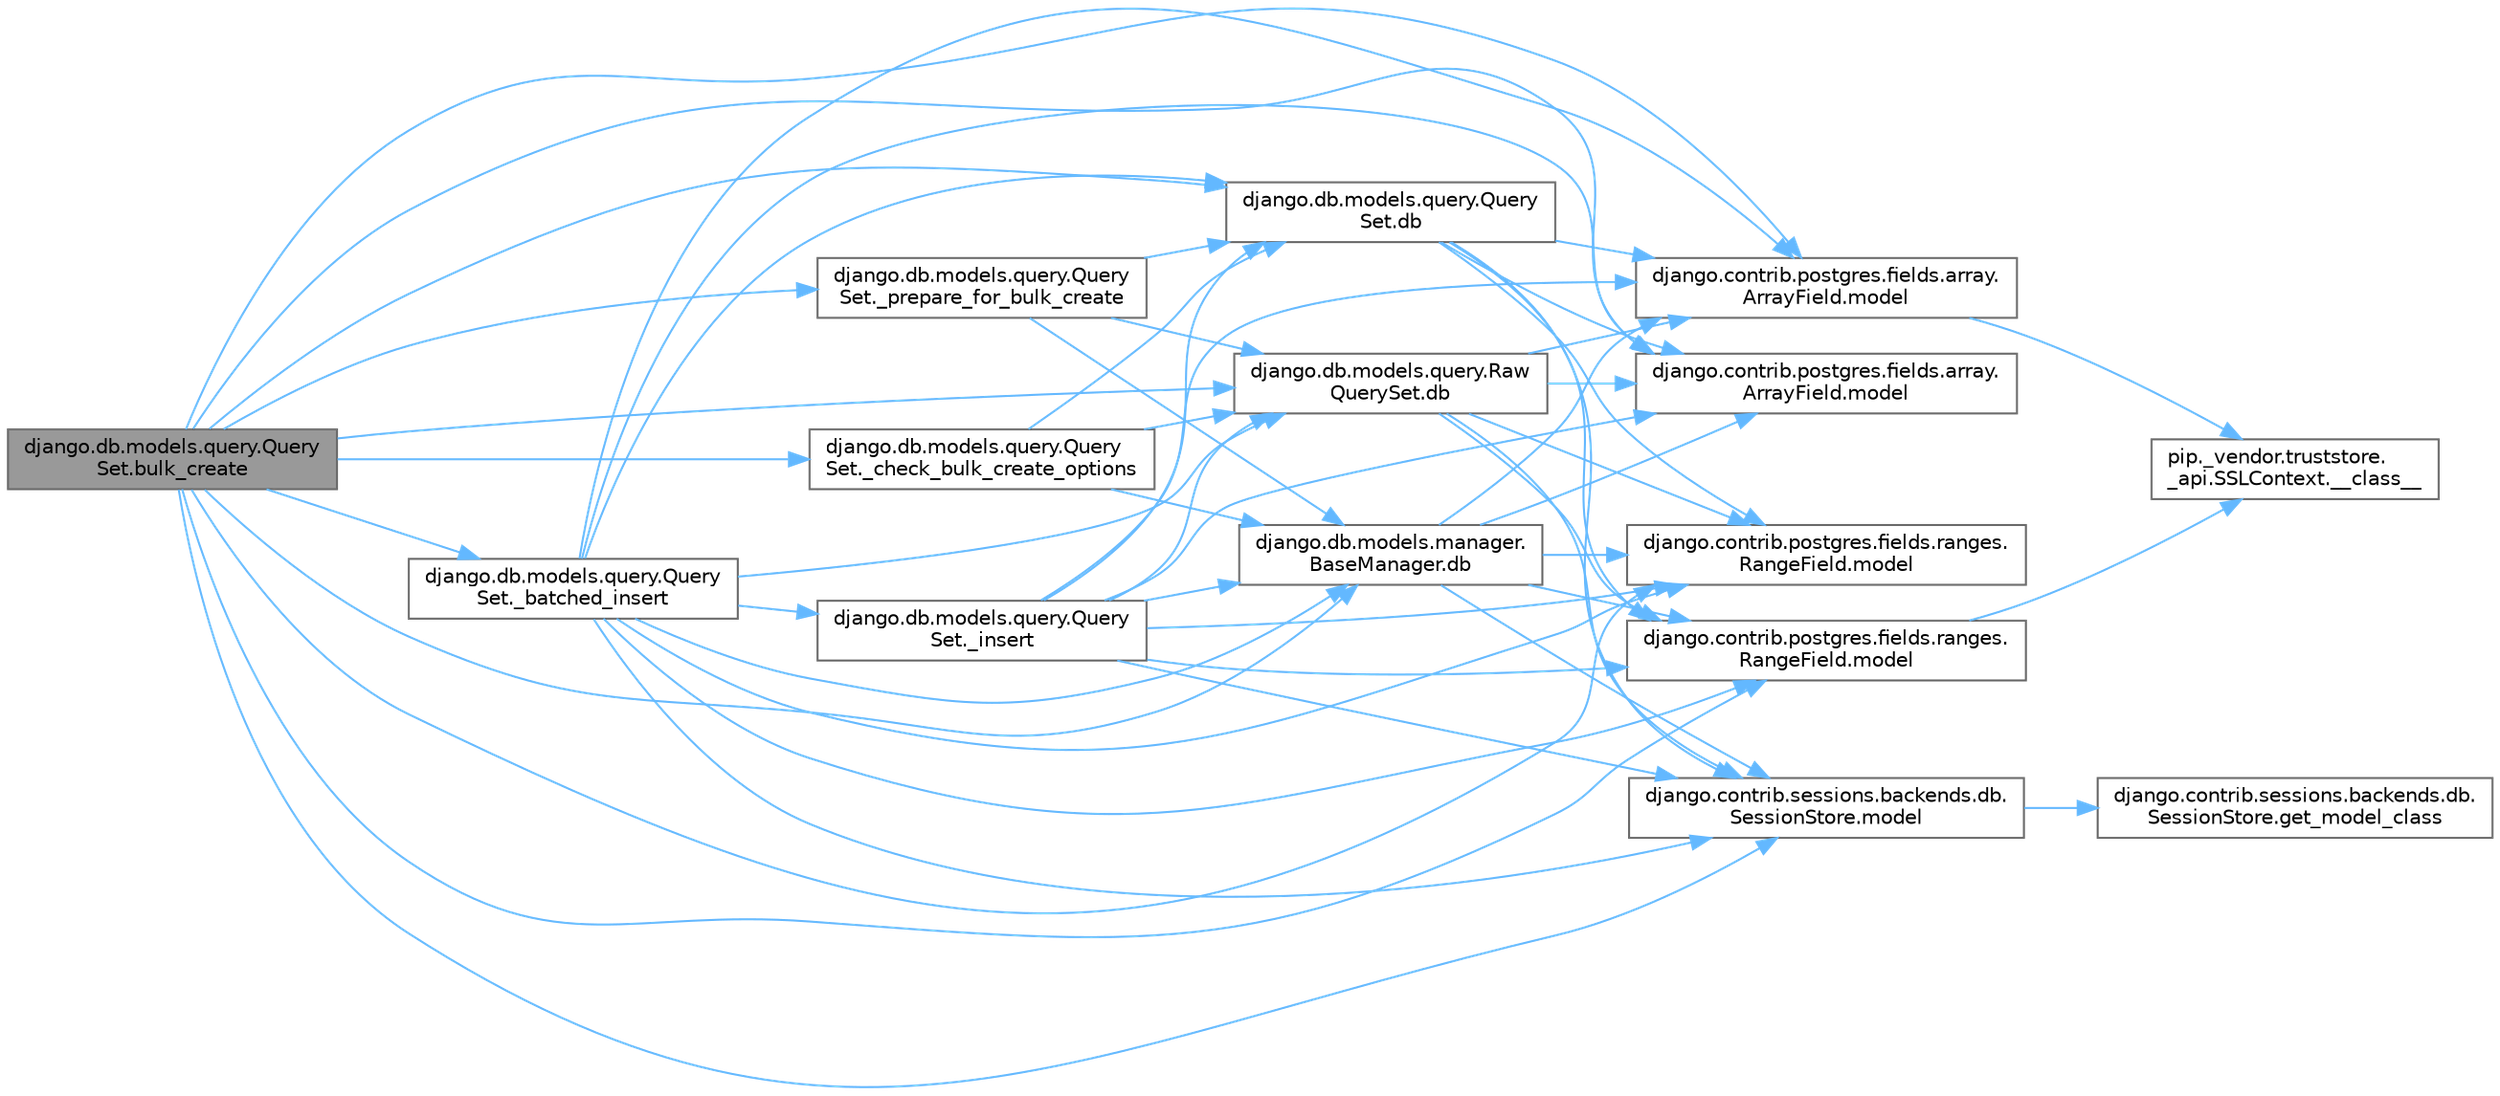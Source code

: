 digraph "django.db.models.query.QuerySet.bulk_create"
{
 // LATEX_PDF_SIZE
  bgcolor="transparent";
  edge [fontname=Helvetica,fontsize=10,labelfontname=Helvetica,labelfontsize=10];
  node [fontname=Helvetica,fontsize=10,shape=box,height=0.2,width=0.4];
  rankdir="LR";
  Node1 [id="Node000001",label="django.db.models.query.Query\lSet.bulk_create",height=0.2,width=0.4,color="gray40", fillcolor="grey60", style="filled", fontcolor="black",tooltip=" "];
  Node1 -> Node2 [id="edge1_Node000001_Node000002",color="steelblue1",style="solid",tooltip=" "];
  Node2 [id="Node000002",label="django.db.models.query.Query\lSet._batched_insert",height=0.2,width=0.4,color="grey40", fillcolor="white", style="filled",URL="$classdjango_1_1db_1_1models_1_1query_1_1_query_set.html#aa6f8386ccc158cdac2292b06e08f9c22",tooltip=" "];
  Node2 -> Node3 [id="edge2_Node000002_Node000003",color="steelblue1",style="solid",tooltip=" "];
  Node3 [id="Node000003",label="django.db.models.query.Query\lSet._insert",height=0.2,width=0.4,color="grey40", fillcolor="white", style="filled",URL="$classdjango_1_1db_1_1models_1_1query_1_1_query_set.html#ad624a6f29666c876a096c44daa7caf16",tooltip="PRIVATE METHODS #."];
  Node3 -> Node4 [id="edge3_Node000003_Node000004",color="steelblue1",style="solid",tooltip=" "];
  Node4 [id="Node000004",label="django.db.models.manager.\lBaseManager.db",height=0.2,width=0.4,color="grey40", fillcolor="white", style="filled",URL="$classdjango_1_1db_1_1models_1_1manager_1_1_base_manager.html#ad6c30d1033fbe64ca4ac1d2bf0162a8a",tooltip=" "];
  Node4 -> Node5 [id="edge4_Node000004_Node000005",color="steelblue1",style="solid",tooltip=" "];
  Node5 [id="Node000005",label="django.contrib.postgres.fields.array.\lArrayField.model",height=0.2,width=0.4,color="grey40", fillcolor="white", style="filled",URL="$classdjango_1_1contrib_1_1postgres_1_1fields_1_1array_1_1_array_field.html#a4402eef4c4784e00671c9f229481f4c1",tooltip=" "];
  Node5 -> Node6 [id="edge5_Node000005_Node000006",color="steelblue1",style="solid",tooltip=" "];
  Node6 [id="Node000006",label="pip._vendor.truststore.\l_api.SSLContext.__class__",height=0.2,width=0.4,color="grey40", fillcolor="white", style="filled",URL="$classpip_1_1__vendor_1_1truststore_1_1__api_1_1_s_s_l_context.html#a530861514f31eabaa3f513557d6e66de",tooltip=" "];
  Node4 -> Node7 [id="edge6_Node000004_Node000007",color="steelblue1",style="solid",tooltip=" "];
  Node7 [id="Node000007",label="django.contrib.postgres.fields.array.\lArrayField.model",height=0.2,width=0.4,color="grey40", fillcolor="white", style="filled",URL="$classdjango_1_1contrib_1_1postgres_1_1fields_1_1array_1_1_array_field.html#a50a2796de85f960ca282b56ef2d9446c",tooltip=" "];
  Node4 -> Node8 [id="edge7_Node000004_Node000008",color="steelblue1",style="solid",tooltip=" "];
  Node8 [id="Node000008",label="django.contrib.postgres.fields.ranges.\lRangeField.model",height=0.2,width=0.4,color="grey40", fillcolor="white", style="filled",URL="$classdjango_1_1contrib_1_1postgres_1_1fields_1_1ranges_1_1_range_field.html#aa38c2bbd1bad0c8f9b0315ee468867a2",tooltip=" "];
  Node8 -> Node6 [id="edge8_Node000008_Node000006",color="steelblue1",style="solid",tooltip=" "];
  Node4 -> Node9 [id="edge9_Node000004_Node000009",color="steelblue1",style="solid",tooltip=" "];
  Node9 [id="Node000009",label="django.contrib.postgres.fields.ranges.\lRangeField.model",height=0.2,width=0.4,color="grey40", fillcolor="white", style="filled",URL="$classdjango_1_1contrib_1_1postgres_1_1fields_1_1ranges_1_1_range_field.html#a91b36827f010affd1ff89569cf40d1af",tooltip=" "];
  Node4 -> Node10 [id="edge10_Node000004_Node000010",color="steelblue1",style="solid",tooltip=" "];
  Node10 [id="Node000010",label="django.contrib.sessions.backends.db.\lSessionStore.model",height=0.2,width=0.4,color="grey40", fillcolor="white", style="filled",URL="$classdjango_1_1contrib_1_1sessions_1_1backends_1_1db_1_1_session_store.html#af52cfb4371af389c8bd4a6780274c403",tooltip=" "];
  Node10 -> Node11 [id="edge11_Node000010_Node000011",color="steelblue1",style="solid",tooltip=" "];
  Node11 [id="Node000011",label="django.contrib.sessions.backends.db.\lSessionStore.get_model_class",height=0.2,width=0.4,color="grey40", fillcolor="white", style="filled",URL="$classdjango_1_1contrib_1_1sessions_1_1backends_1_1db_1_1_session_store.html#a5e2d862e271e8f9173021bcaa61305ad",tooltip=" "];
  Node3 -> Node12 [id="edge12_Node000003_Node000012",color="steelblue1",style="solid",tooltip=" "];
  Node12 [id="Node000012",label="django.db.models.query.Query\lSet.db",height=0.2,width=0.4,color="grey40", fillcolor="white", style="filled",URL="$classdjango_1_1db_1_1models_1_1query_1_1_query_set.html#a6ff7e94dd4e7293da5fb86f6349ce9b8",tooltip=" "];
  Node12 -> Node5 [id="edge13_Node000012_Node000005",color="steelblue1",style="solid",tooltip=" "];
  Node12 -> Node7 [id="edge14_Node000012_Node000007",color="steelblue1",style="solid",tooltip=" "];
  Node12 -> Node8 [id="edge15_Node000012_Node000008",color="steelblue1",style="solid",tooltip=" "];
  Node12 -> Node9 [id="edge16_Node000012_Node000009",color="steelblue1",style="solid",tooltip=" "];
  Node12 -> Node10 [id="edge17_Node000012_Node000010",color="steelblue1",style="solid",tooltip=" "];
  Node3 -> Node13 [id="edge18_Node000003_Node000013",color="steelblue1",style="solid",tooltip=" "];
  Node13 [id="Node000013",label="django.db.models.query.Raw\lQuerySet.db",height=0.2,width=0.4,color="grey40", fillcolor="white", style="filled",URL="$classdjango_1_1db_1_1models_1_1query_1_1_raw_query_set.html#a1f352bf15faf0aa43e22709fde8f7564",tooltip=" "];
  Node13 -> Node5 [id="edge19_Node000013_Node000005",color="steelblue1",style="solid",tooltip=" "];
  Node13 -> Node7 [id="edge20_Node000013_Node000007",color="steelblue1",style="solid",tooltip=" "];
  Node13 -> Node8 [id="edge21_Node000013_Node000008",color="steelblue1",style="solid",tooltip=" "];
  Node13 -> Node9 [id="edge22_Node000013_Node000009",color="steelblue1",style="solid",tooltip=" "];
  Node13 -> Node10 [id="edge23_Node000013_Node000010",color="steelblue1",style="solid",tooltip=" "];
  Node3 -> Node5 [id="edge24_Node000003_Node000005",color="steelblue1",style="solid",tooltip=" "];
  Node3 -> Node7 [id="edge25_Node000003_Node000007",color="steelblue1",style="solid",tooltip=" "];
  Node3 -> Node8 [id="edge26_Node000003_Node000008",color="steelblue1",style="solid",tooltip=" "];
  Node3 -> Node9 [id="edge27_Node000003_Node000009",color="steelblue1",style="solid",tooltip=" "];
  Node3 -> Node10 [id="edge28_Node000003_Node000010",color="steelblue1",style="solid",tooltip=" "];
  Node2 -> Node4 [id="edge29_Node000002_Node000004",color="steelblue1",style="solid",tooltip=" "];
  Node2 -> Node12 [id="edge30_Node000002_Node000012",color="steelblue1",style="solid",tooltip=" "];
  Node2 -> Node13 [id="edge31_Node000002_Node000013",color="steelblue1",style="solid",tooltip=" "];
  Node2 -> Node5 [id="edge32_Node000002_Node000005",color="steelblue1",style="solid",tooltip=" "];
  Node2 -> Node7 [id="edge33_Node000002_Node000007",color="steelblue1",style="solid",tooltip=" "];
  Node2 -> Node8 [id="edge34_Node000002_Node000008",color="steelblue1",style="solid",tooltip=" "];
  Node2 -> Node9 [id="edge35_Node000002_Node000009",color="steelblue1",style="solid",tooltip=" "];
  Node2 -> Node10 [id="edge36_Node000002_Node000010",color="steelblue1",style="solid",tooltip=" "];
  Node1 -> Node14 [id="edge37_Node000001_Node000014",color="steelblue1",style="solid",tooltip=" "];
  Node14 [id="Node000014",label="django.db.models.query.Query\lSet._check_bulk_create_options",height=0.2,width=0.4,color="grey40", fillcolor="white", style="filled",URL="$classdjango_1_1db_1_1models_1_1query_1_1_query_set.html#a0c5489d9f8a46b3db99570e49c89893b",tooltip=" "];
  Node14 -> Node4 [id="edge38_Node000014_Node000004",color="steelblue1",style="solid",tooltip=" "];
  Node14 -> Node12 [id="edge39_Node000014_Node000012",color="steelblue1",style="solid",tooltip=" "];
  Node14 -> Node13 [id="edge40_Node000014_Node000013",color="steelblue1",style="solid",tooltip=" "];
  Node1 -> Node15 [id="edge41_Node000001_Node000015",color="steelblue1",style="solid",tooltip=" "];
  Node15 [id="Node000015",label="django.db.models.query.Query\lSet._prepare_for_bulk_create",height=0.2,width=0.4,color="grey40", fillcolor="white", style="filled",URL="$classdjango_1_1db_1_1models_1_1query_1_1_query_set.html#a445d743c1df020d878c79c6267173258",tooltip=" "];
  Node15 -> Node4 [id="edge42_Node000015_Node000004",color="steelblue1",style="solid",tooltip=" "];
  Node15 -> Node12 [id="edge43_Node000015_Node000012",color="steelblue1",style="solid",tooltip=" "];
  Node15 -> Node13 [id="edge44_Node000015_Node000013",color="steelblue1",style="solid",tooltip=" "];
  Node1 -> Node4 [id="edge45_Node000001_Node000004",color="steelblue1",style="solid",tooltip=" "];
  Node1 -> Node12 [id="edge46_Node000001_Node000012",color="steelblue1",style="solid",tooltip=" "];
  Node1 -> Node13 [id="edge47_Node000001_Node000013",color="steelblue1",style="solid",tooltip=" "];
  Node1 -> Node5 [id="edge48_Node000001_Node000005",color="steelblue1",style="solid",tooltip=" "];
  Node1 -> Node7 [id="edge49_Node000001_Node000007",color="steelblue1",style="solid",tooltip=" "];
  Node1 -> Node8 [id="edge50_Node000001_Node000008",color="steelblue1",style="solid",tooltip=" "];
  Node1 -> Node9 [id="edge51_Node000001_Node000009",color="steelblue1",style="solid",tooltip=" "];
  Node1 -> Node10 [id="edge52_Node000001_Node000010",color="steelblue1",style="solid",tooltip=" "];
}
